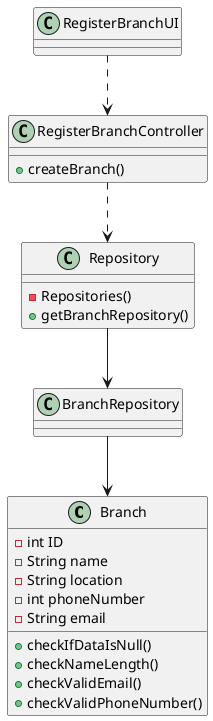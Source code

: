 @startuml

class Branch {

    - int ID
    - String name
    - String location
    - int phoneNumber
    - String email


    + checkIfDataIsNull()
    + checkNameLength()
    + checkValidEmail()
    + checkValidPhoneNumber()



}

class RegisterBranchUI {


}

class RegisterBranchController {

    + createBranch()
}

class Repository {
    - Repositories()
    + getBranchRepository()
}


class BranchRepository {

   
}


RegisterBranchUI -[dashed]-> RegisterBranchController
RegisterBranchController -[dashed]-> Repository
Repository --> BranchRepository
BranchRepository --> Branch


@enduml